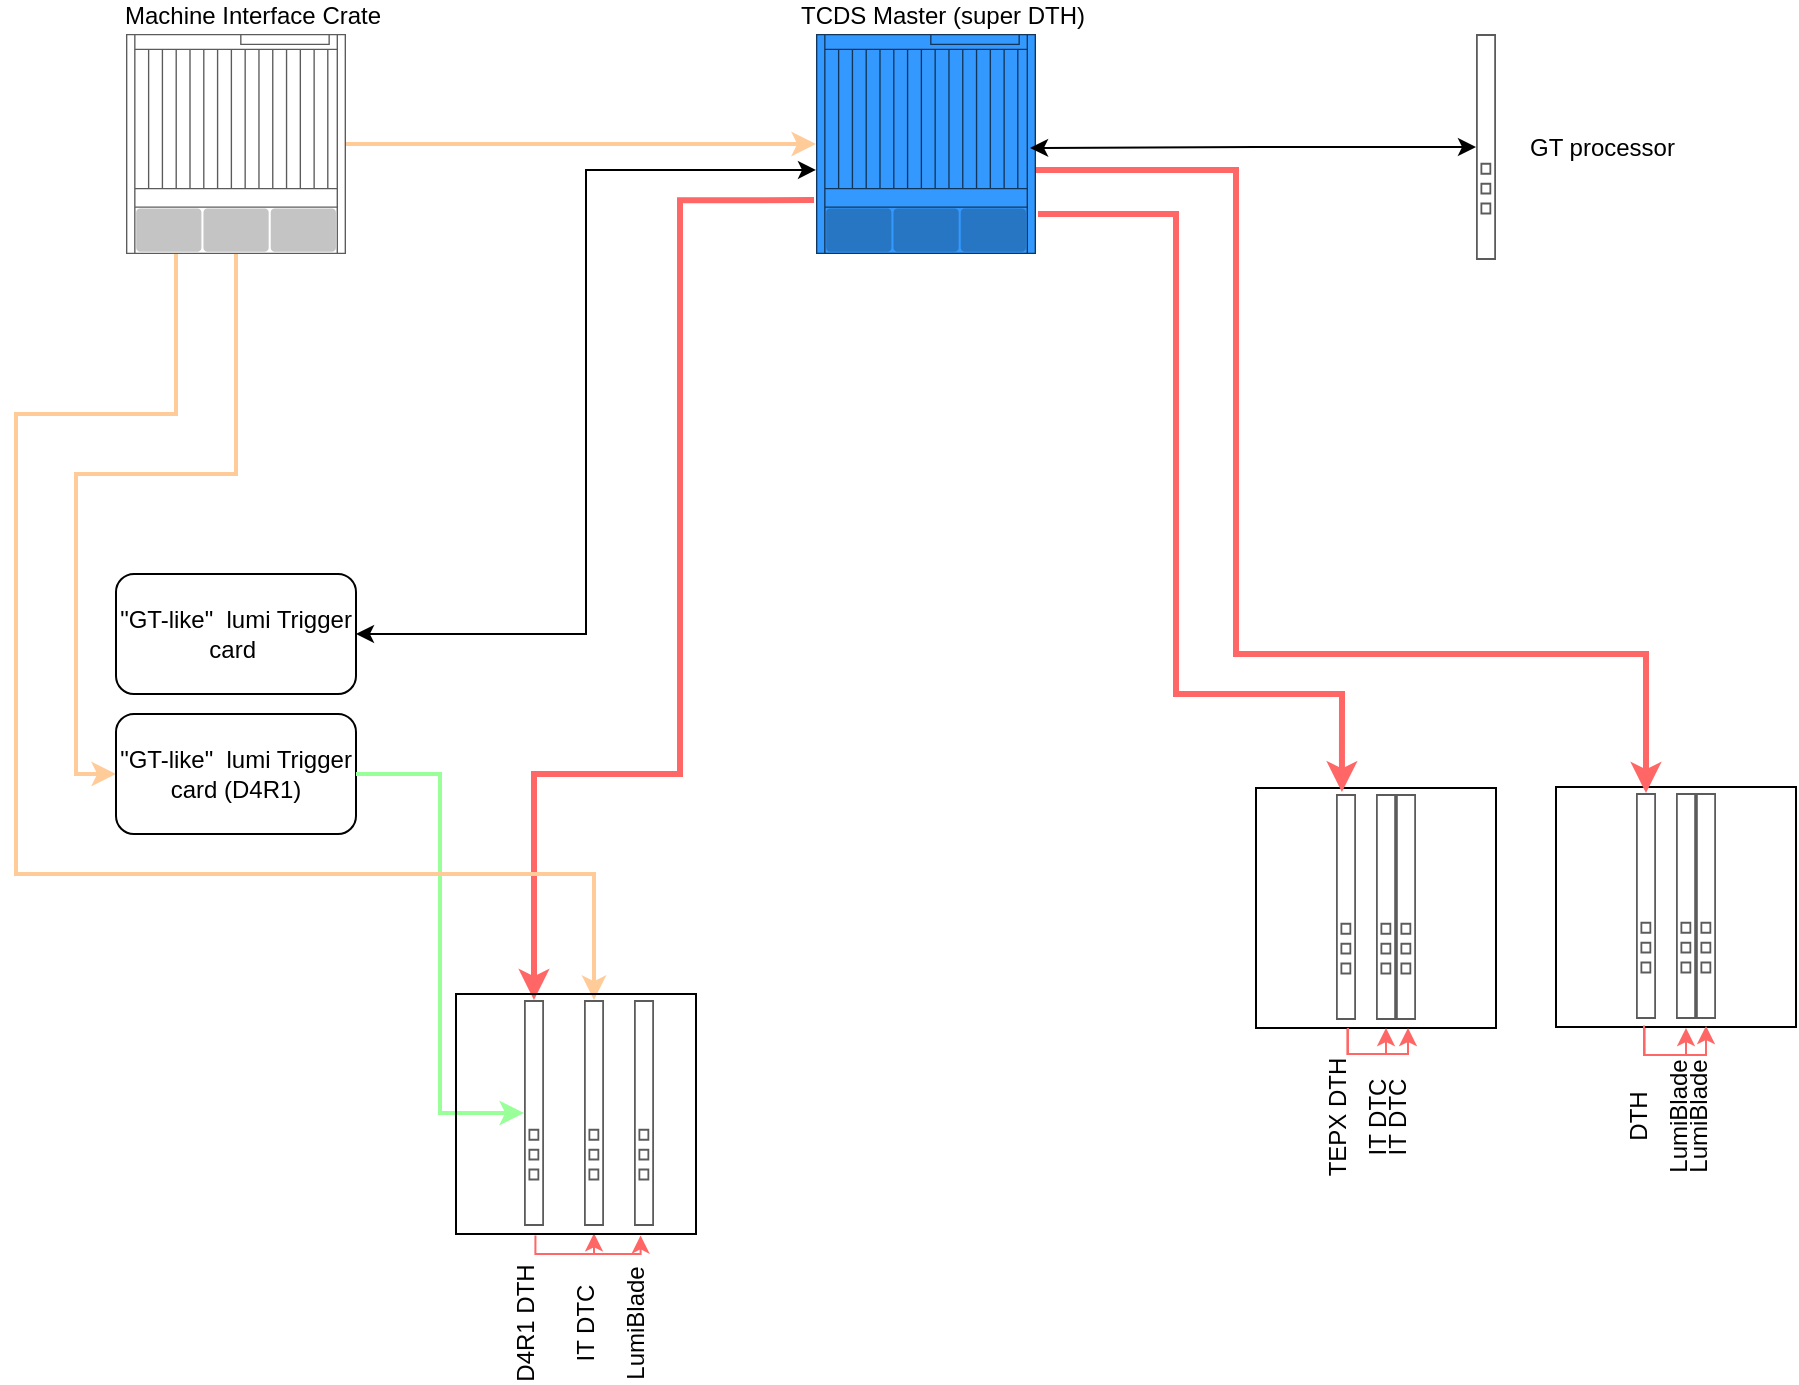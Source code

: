 <mxfile version="10.5.9" type="github"><diagram name="Page-1" id="75ae5057-2f1f-a65a-41a6-c58fb5237df7"><mxGraphModel dx="290" dy="192" grid="1" gridSize="10" guides="1" tooltips="1" connect="1" arrows="1" fold="1" page="1" pageScale="1" pageWidth="1100" pageHeight="850" background="#ffffff" math="0" shadow="0"><root><mxCell id="0"/><mxCell id="1" parent="0"/><mxCell id="e_Fd-XsdZ4aZpfvhOUSF-9" value="" style="group" vertex="1" connectable="0" parent="1"><mxGeometry x="850" y="476.5" width="120" height="120" as="geometry"/></mxCell><mxCell id="e_Fd-XsdZ4aZpfvhOUSF-13" value="" style="rounded=0;whiteSpace=wrap;html=1;fillColor=none;" vertex="1" parent="e_Fd-XsdZ4aZpfvhOUSF-9"><mxGeometry width="120" height="120" as="geometry"/></mxCell><mxCell id="e_Fd-XsdZ4aZpfvhOUSF-10" value="&lt;br&gt;DTH" style="shape=mxgraph.rack.oracle.netra_cp3260_atca_blade_server;html=1;labelPosition=center;align=center;spacingLeft=15;dashed=0;shadow=0;fillColor=#ffffff;horizontal=0;verticalLabelPosition=top;verticalAlign=bottom;" vertex="1" parent="e_Fd-XsdZ4aZpfvhOUSF-9"><mxGeometry x="40" y="3" width="10" height="113" as="geometry"/></mxCell><mxCell id="e_Fd-XsdZ4aZpfvhOUSF-43" style="edgeStyle=orthogonalEdgeStyle;rounded=0;orthogonalLoop=1;jettySize=auto;html=1;startArrow=classic;startFill=1;endArrow=none;endFill=0;strokeColor=#FF6666;strokeWidth=1;entryX=0.369;entryY=1.004;entryDx=0;entryDy=0;entryPerimeter=0;" edge="1" parent="e_Fd-XsdZ4aZpfvhOUSF-9" target="e_Fd-XsdZ4aZpfvhOUSF-13"><mxGeometry relative="1" as="geometry"><mxPoint x="65" y="120.5" as="sourcePoint"/><Array as="points"><mxPoint x="65" y="134"/><mxPoint x="44" y="134"/></Array></mxGeometry></mxCell><mxCell id="e_Fd-XsdZ4aZpfvhOUSF-11" value="LumiBlade&lt;br&gt;" style="shape=mxgraph.rack.oracle.netra_cp3260_atca_blade_server;html=1;labelPosition=center;align=center;spacingLeft=15;dashed=0;shadow=0;fillColor=#ffffff;horizontal=0;verticalLabelPosition=top;verticalAlign=bottom;" vertex="1" parent="e_Fd-XsdZ4aZpfvhOUSF-9"><mxGeometry x="60" y="3" width="10" height="113" as="geometry"/></mxCell><mxCell id="e_Fd-XsdZ4aZpfvhOUSF-44" style="edgeStyle=orthogonalEdgeStyle;rounded=0;orthogonalLoop=1;jettySize=auto;html=1;entryX=0.367;entryY=1.01;entryDx=0;entryDy=0;entryPerimeter=0;startArrow=classic;startFill=1;endArrow=none;endFill=0;strokeColor=#FF6666;strokeWidth=1;" edge="1" parent="e_Fd-XsdZ4aZpfvhOUSF-9"><mxGeometry relative="1" as="geometry"><mxPoint x="75" y="119.5" as="sourcePoint"/><mxPoint x="44" y="119.25" as="targetPoint"/><Array as="points"><mxPoint x="75" y="134"/><mxPoint x="44" y="134"/></Array></mxGeometry></mxCell><mxCell id="e_Fd-XsdZ4aZpfvhOUSF-12" value="LumiBlade&lt;br&gt;" style="shape=mxgraph.rack.oracle.netra_cp3260_atca_blade_server;html=1;labelPosition=center;align=center;spacingLeft=15;dashed=0;shadow=0;fillColor=#ffffff;horizontal=0;verticalLabelPosition=top;verticalAlign=bottom;" vertex="1" parent="e_Fd-XsdZ4aZpfvhOUSF-9"><mxGeometry x="70" y="3" width="10" height="113" as="geometry"/></mxCell><mxCell id="e_Fd-XsdZ4aZpfvhOUSF-7" value="" style="group" vertex="1" connectable="0" parent="1"><mxGeometry x="700" y="477" width="120" height="120" as="geometry"/></mxCell><mxCell id="e_Fd-XsdZ4aZpfvhOUSF-5" value="" style="rounded=0;whiteSpace=wrap;html=1;fillColor=none;" vertex="1" parent="e_Fd-XsdZ4aZpfvhOUSF-7"><mxGeometry width="120" height="120" as="geometry"/></mxCell><mxCell id="e_Fd-XsdZ4aZpfvhOUSF-1" value="TEPX DTH" style="shape=mxgraph.rack.oracle.netra_cp3260_atca_blade_server;html=1;labelPosition=center;align=center;spacingLeft=15;dashed=0;shadow=0;fillColor=#ffffff;horizontal=0;verticalLabelPosition=top;verticalAlign=bottom;" vertex="1" parent="e_Fd-XsdZ4aZpfvhOUSF-7"><mxGeometry x="40" y="3" width="10" height="113" as="geometry"/></mxCell><mxCell id="e_Fd-XsdZ4aZpfvhOUSF-41" style="edgeStyle=orthogonalEdgeStyle;rounded=0;orthogonalLoop=1;jettySize=auto;html=1;entryX=0.381;entryY=1.003;entryDx=0;entryDy=0;entryPerimeter=0;startArrow=classic;startFill=1;endArrow=none;endFill=0;strokeColor=#FF6666;strokeWidth=1;" edge="1" parent="e_Fd-XsdZ4aZpfvhOUSF-7" target="e_Fd-XsdZ4aZpfvhOUSF-5"><mxGeometry relative="1" as="geometry"><mxPoint x="65" y="120" as="sourcePoint"/><Array as="points"><mxPoint x="65" y="133"/><mxPoint x="46" y="133"/></Array></mxGeometry></mxCell><mxCell id="e_Fd-XsdZ4aZpfvhOUSF-2" value="IT DTC" style="shape=mxgraph.rack.oracle.netra_cp3260_atca_blade_server;html=1;labelPosition=center;align=center;spacingLeft=15;dashed=0;shadow=0;fillColor=#ffffff;horizontal=0;verticalLabelPosition=top;verticalAlign=bottom;" vertex="1" parent="e_Fd-XsdZ4aZpfvhOUSF-7"><mxGeometry x="60" y="3" width="10" height="113" as="geometry"/></mxCell><mxCell id="e_Fd-XsdZ4aZpfvhOUSF-42" style="edgeStyle=orthogonalEdgeStyle;rounded=0;orthogonalLoop=1;jettySize=auto;html=1;entryX=0.383;entryY=1;entryDx=0;entryDy=0;entryPerimeter=0;startArrow=classic;startFill=1;endArrow=none;endFill=0;strokeColor=#FF6666;strokeWidth=1;" edge="1" parent="e_Fd-XsdZ4aZpfvhOUSF-7" target="e_Fd-XsdZ4aZpfvhOUSF-5"><mxGeometry relative="1" as="geometry"><mxPoint x="76" y="120" as="sourcePoint"/><Array as="points"><mxPoint x="76" y="133"/><mxPoint x="46" y="133"/></Array></mxGeometry></mxCell><mxCell id="e_Fd-XsdZ4aZpfvhOUSF-3" value="IT DTC" style="shape=mxgraph.rack.oracle.netra_cp3260_atca_blade_server;html=1;labelPosition=center;align=center;spacingLeft=15;dashed=0;shadow=0;fillColor=#ffffff;horizontal=0;verticalLabelPosition=top;verticalAlign=bottom;" vertex="1" parent="e_Fd-XsdZ4aZpfvhOUSF-7"><mxGeometry x="70" y="3" width="10" height="113" as="geometry"/></mxCell><mxCell id="e_Fd-XsdZ4aZpfvhOUSF-22" style="edgeStyle=orthogonalEdgeStyle;rounded=0;orthogonalLoop=1;jettySize=auto;html=1;entryX=0;entryY=0.5;entryDx=0;entryDy=0;entryPerimeter=0;strokeWidth=2;strokeColor=#FFCC99;" edge="1" parent="1" source="9xZ__yJcOjTzKGVj3mQi-6" target="9xZ__yJcOjTzKGVj3mQi-7"><mxGeometry relative="1" as="geometry"/></mxCell><mxCell id="e_Fd-XsdZ4aZpfvhOUSF-29" style="edgeStyle=orthogonalEdgeStyle;rounded=0;orthogonalLoop=1;jettySize=auto;html=1;entryX=0;entryY=0.5;entryDx=0;entryDy=0;startArrow=none;startFill=0;endArrow=classic;endFill=1;strokeWidth=2;strokeColor=#FFCC99;" edge="1" parent="1" source="9xZ__yJcOjTzKGVj3mQi-6" target="9xZ__yJcOjTzKGVj3mQi-10"><mxGeometry relative="1" as="geometry"><Array as="points"><mxPoint x="190" y="320"/><mxPoint x="110" y="320"/><mxPoint x="110" y="470"/></Array></mxGeometry></mxCell><mxCell id="9xZ__yJcOjTzKGVj3mQi-6" value="Machine Interface Crate" style="shape=mxgraph.rack.oracle.netra_ct900_atca_blade_server;html=1;labelPosition=center;align=center;spacingLeft=15;dashed=0;shadow=0;fillColor=#ffffff;horizontal=1;verticalLabelPosition=top;verticalAlign=bottom;" parent="1" vertex="1"><mxGeometry x="135" y="100" width="110" height="110" as="geometry"/></mxCell><mxCell id="9xZ__yJcOjTzKGVj3mQi-7" value="TCDS Master (super DTH)" style="shape=mxgraph.rack.oracle.netra_ct900_atca_blade_server;html=1;labelPosition=center;align=center;spacingLeft=15;dashed=0;shadow=0;fillColor=#3399FF;horizontal=1;verticalLabelPosition=top;verticalAlign=bottom;strokeColor=#6c8ebf;" parent="1" vertex="1"><mxGeometry x="480" y="100" width="110" height="110" as="geometry"/></mxCell><mxCell id="e_Fd-XsdZ4aZpfvhOUSF-24" style="edgeStyle=orthogonalEdgeStyle;rounded=0;orthogonalLoop=1;jettySize=auto;html=1;entryX=0.973;entryY=0.518;entryDx=0;entryDy=0;entryPerimeter=0;startArrow=classic;startFill=1;" edge="1" parent="1" source="9xZ__yJcOjTzKGVj3mQi-8" target="9xZ__yJcOjTzKGVj3mQi-7"><mxGeometry relative="1" as="geometry"/></mxCell><mxCell id="9xZ__yJcOjTzKGVj3mQi-8" value="GT processor" style="shape=mxgraph.rack.oracle.netra_cp3260_atca_blade_server;html=1;labelPosition=right;align=left;spacingLeft=15;dashed=0;shadow=0;fillColor=#ffffff;" parent="1" vertex="1"><mxGeometry x="810" y="100" width="10" height="113" as="geometry"/></mxCell><mxCell id="e_Fd-XsdZ4aZpfvhOUSF-25" style="edgeStyle=orthogonalEdgeStyle;rounded=0;orthogonalLoop=1;jettySize=auto;html=1;exitX=1;exitY=0.5;exitDx=0;exitDy=0;entryX=0;entryY=0.618;entryDx=0;entryDy=0;entryPerimeter=0;startArrow=classic;startFill=1;" edge="1" parent="1" source="9xZ__yJcOjTzKGVj3mQi-9" target="9xZ__yJcOjTzKGVj3mQi-7"><mxGeometry relative="1" as="geometry"/></mxCell><mxCell id="9xZ__yJcOjTzKGVj3mQi-9" value="&quot;GT-like&quot; &amp;nbsp;lumi Trigger card&amp;nbsp;" style="rounded=1;whiteSpace=wrap;html=1;fillColor=none;" parent="1" vertex="1"><mxGeometry x="130" y="370" width="120" height="60" as="geometry"/></mxCell><mxCell id="9xZ__yJcOjTzKGVj3mQi-10" value="&quot;GT-like&quot; &amp;nbsp;lumi Trigger card (D4R1)" style="rounded=1;whiteSpace=wrap;html=1;fillColor=none;" parent="1" vertex="1"><mxGeometry x="130" y="440" width="120" height="60" as="geometry"/></mxCell><mxCell id="e_Fd-XsdZ4aZpfvhOUSF-26" style="edgeStyle=orthogonalEdgeStyle;rounded=0;orthogonalLoop=1;jettySize=auto;html=1;entryX=1;entryY=0.5;entryDx=0;entryDy=0;startArrow=classic;startFill=1;endArrow=none;endFill=0;strokeWidth=2;strokeColor=#99FF99;" edge="1" parent="1" source="e_Fd-XsdZ4aZpfvhOUSF-15" target="9xZ__yJcOjTzKGVj3mQi-10"><mxGeometry relative="1" as="geometry"/></mxCell><mxCell id="e_Fd-XsdZ4aZpfvhOUSF-28" style="edgeStyle=orthogonalEdgeStyle;rounded=0;orthogonalLoop=1;jettySize=auto;html=1;entryX=-0.009;entryY=0.755;entryDx=0;entryDy=0;entryPerimeter=0;startArrow=classic;startFill=1;endArrow=none;endFill=0;strokeColor=#FF6666;strokeWidth=3;" edge="1" parent="1" source="e_Fd-XsdZ4aZpfvhOUSF-15" target="9xZ__yJcOjTzKGVj3mQi-7"><mxGeometry relative="1" as="geometry"><Array as="points"><mxPoint x="339" y="470"/><mxPoint x="412" y="470"/><mxPoint x="412" y="183"/></Array></mxGeometry></mxCell><mxCell id="e_Fd-XsdZ4aZpfvhOUSF-15" value="D4R1 DTH" style="shape=mxgraph.rack.oracle.netra_cp3260_atca_blade_server;html=1;labelPosition=center;align=center;spacingLeft=15;dashed=0;shadow=0;fillColor=#ffffff;horizontal=0;verticalLabelPosition=top;verticalAlign=bottom;" vertex="1" parent="1"><mxGeometry x="334" y="583" width="10" height="113" as="geometry"/></mxCell><mxCell id="e_Fd-XsdZ4aZpfvhOUSF-32" style="edgeStyle=orthogonalEdgeStyle;rounded=0;orthogonalLoop=1;jettySize=auto;html=1;startArrow=classic;startFill=1;endArrow=none;endFill=0;strokeColor=#FFCC99;strokeWidth=2;" edge="1" parent="1" source="e_Fd-XsdZ4aZpfvhOUSF-16" target="9xZ__yJcOjTzKGVj3mQi-6"><mxGeometry relative="1" as="geometry"><Array as="points"><mxPoint x="369" y="520"/><mxPoint x="80" y="520"/><mxPoint x="80" y="290"/><mxPoint x="160" y="290"/></Array></mxGeometry></mxCell><mxCell id="e_Fd-XsdZ4aZpfvhOUSF-39" style="edgeStyle=orthogonalEdgeStyle;rounded=0;orthogonalLoop=1;jettySize=auto;html=1;entryX=0.331;entryY=1.006;entryDx=0;entryDy=0;entryPerimeter=0;startArrow=classic;startFill=1;endArrow=none;endFill=0;strokeColor=#FF6666;strokeWidth=1;exitX=0.575;exitY=0.997;exitDx=0;exitDy=0;exitPerimeter=0;" edge="1" parent="1" source="e_Fd-XsdZ4aZpfvhOUSF-18" target="e_Fd-XsdZ4aZpfvhOUSF-18"><mxGeometry relative="1" as="geometry"><Array as="points"><mxPoint x="369" y="710"/><mxPoint x="340" y="710"/></Array></mxGeometry></mxCell><mxCell id="e_Fd-XsdZ4aZpfvhOUSF-16" value="IT DTC" style="shape=mxgraph.rack.oracle.netra_cp3260_atca_blade_server;html=1;labelPosition=center;align=center;spacingLeft=15;dashed=0;shadow=0;fillColor=#ffffff;horizontal=0;verticalLabelPosition=top;verticalAlign=bottom;" vertex="1" parent="1"><mxGeometry x="364" y="583" width="10" height="113" as="geometry"/></mxCell><mxCell id="e_Fd-XsdZ4aZpfvhOUSF-40" style="edgeStyle=orthogonalEdgeStyle;rounded=0;orthogonalLoop=1;jettySize=auto;html=1;startArrow=classic;startFill=1;endArrow=none;endFill=0;strokeColor=#FF6666;strokeWidth=1;exitX=0.769;exitY=1.006;exitDx=0;exitDy=0;exitPerimeter=0;" edge="1" parent="1" source="e_Fd-XsdZ4aZpfvhOUSF-18"><mxGeometry relative="1" as="geometry"><mxPoint x="340" y="710" as="targetPoint"/><Array as="points"><mxPoint x="392" y="710"/></Array></mxGeometry></mxCell><mxCell id="e_Fd-XsdZ4aZpfvhOUSF-17" value="LumiBlade" style="shape=mxgraph.rack.oracle.netra_cp3260_atca_blade_server;html=1;labelPosition=center;align=center;spacingLeft=15;dashed=0;shadow=0;fillColor=#ffffff;horizontal=0;verticalLabelPosition=top;verticalAlign=bottom;" vertex="1" parent="1"><mxGeometry x="389" y="583" width="10" height="113" as="geometry"/></mxCell><mxCell id="e_Fd-XsdZ4aZpfvhOUSF-18" value="" style="rounded=0;whiteSpace=wrap;html=1;fillColor=none;" vertex="1" parent="1"><mxGeometry x="300" y="580" width="120" height="120" as="geometry"/></mxCell><mxCell id="e_Fd-XsdZ4aZpfvhOUSF-36" style="edgeStyle=orthogonalEdgeStyle;rounded=0;orthogonalLoop=1;jettySize=auto;html=1;startArrow=classic;startFill=1;endArrow=none;endFill=0;strokeColor=#FF6666;strokeWidth=3;exitX=0.358;exitY=0.017;exitDx=0;exitDy=0;exitPerimeter=0;" edge="1" parent="1" source="e_Fd-XsdZ4aZpfvhOUSF-5"><mxGeometry relative="1" as="geometry"><mxPoint x="748" y="478" as="sourcePoint"/><mxPoint x="591" y="190" as="targetPoint"/><Array as="points"><mxPoint x="743" y="430"/><mxPoint x="660" y="430"/><mxPoint x="660" y="190"/></Array></mxGeometry></mxCell><mxCell id="e_Fd-XsdZ4aZpfvhOUSF-37" style="edgeStyle=orthogonalEdgeStyle;rounded=0;orthogonalLoop=1;jettySize=auto;html=1;entryX=1;entryY=0.618;entryDx=0;entryDy=0;entryPerimeter=0;startArrow=classic;startFill=1;endArrow=none;endFill=0;strokeColor=#FF6666;strokeWidth=3;" edge="1" parent="1" source="e_Fd-XsdZ4aZpfvhOUSF-10" target="9xZ__yJcOjTzKGVj3mQi-7"><mxGeometry relative="1" as="geometry"><Array as="points"><mxPoint x="895" y="410"/><mxPoint x="690" y="410"/><mxPoint x="690" y="168"/></Array></mxGeometry></mxCell></root></mxGraphModel></diagram></mxfile>